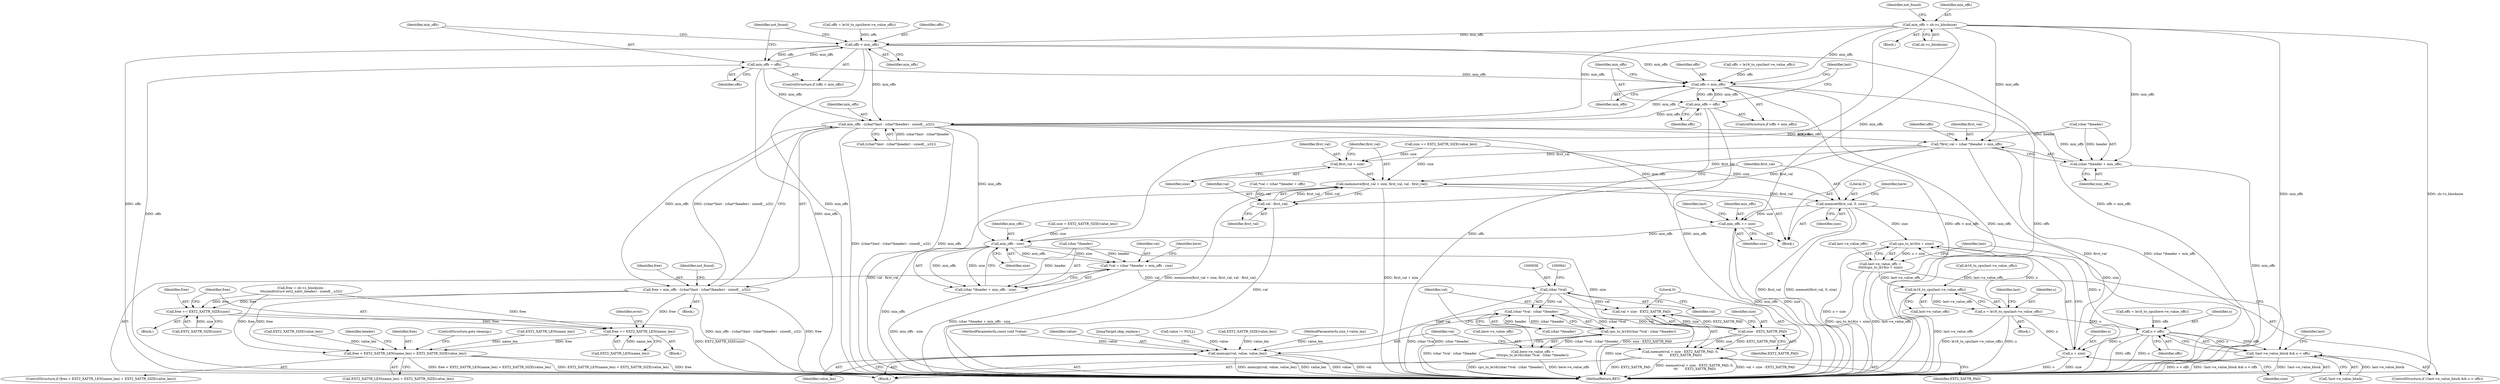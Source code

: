 digraph "0_linux_be0726d33cb8f411945884664924bed3cb8c70ee_10@pointer" {
"1000152" [label="(Call,min_offs = sb->s_blocksize)"];
"1000328" [label="(Call,offs < min_offs)"];
"1000331" [label="(Call,min_offs = offs)"];
"1000408" [label="(Call,offs < min_offs)"];
"1000411" [label="(Call,min_offs = offs)"];
"1000419" [label="(Call,min_offs - ((char*)last - (char*)header) - sizeof(__u32))"];
"1000417" [label="(Call,free = min_offs - ((char*)last - (char*)header) - sizeof(__u32))"];
"1000515" [label="(Call,free += EXT2_XATTR_SIZE(size))"];
"1000519" [label="(Call,free += EXT2_XATTR_LEN(name_len))"];
"1000528" [label="(Call,free < EXT2_XATTR_LEN(name_len) + EXT2_XATTR_SIZE(value_len))"];
"1000752" [label="(Call,*first_val = (char *)header + min_offs)"];
"1000807" [label="(Call,memmove(first_val + size, first_val, val - first_val))"];
"1000815" [label="(Call,memset(first_val, 0, size))"];
"1000824" [label="(Call,min_offs += size)"];
"1000928" [label="(Call,min_offs - size)"];
"1000922" [label="(Call,*val = (char *)header + min_offs - size)"];
"1000937" [label="(Call,(char *)val)"];
"1000936" [label="(Call,(char *)val - (char *)header)"];
"1000935" [label="(Call,cpu_to_le16((char *)val - (char *)header))"];
"1000931" [label="(Call,here->e_value_offs =\n\t\t\t\tcpu_to_le16((char *)val - (char *)header))"];
"1000943" [label="(Call,memset(val + size - EXT2_XATTR_PAD, 0,\n\t\t\t       EXT2_XATTR_PAD))"];
"1000944" [label="(Call,val + size - EXT2_XATTR_PAD)"];
"1000951" [label="(Call,memcpy(val, value, value_len))"];
"1000924" [label="(Call,(char *)header + min_offs - size)"];
"1000946" [label="(Call,size - EXT2_XATTR_PAD)"];
"1000858" [label="(Call,cpu_to_le16(o + size))"];
"1000854" [label="(Call,last->e_value_offs =\n\t\t\t\t\t\tcpu_to_le16(o + size))"];
"1000841" [label="(Call,le16_to_cpu(last->e_value_offs))"];
"1000839" [label="(Call,o = le16_to_cpu(last->e_value_offs))"];
"1000851" [label="(Call,o < offs)"];
"1000846" [label="(Call,!last->e_value_block && o < offs)"];
"1000859" [label="(Call,o + size)"];
"1000808" [label="(Call,first_val + size)"];
"1000812" [label="(Call,val - first_val)"];
"1000754" [label="(Call,(char *)header + min_offs)"];
"1000533" [label="(Call,EXT2_XATTR_SIZE(value_len))"];
"1000754" [label="(Call,(char *)header + min_offs)"];
"1000412" [label="(Identifier,min_offs)"];
"1000849" [label="(Identifier,last)"];
"1000433" [label="(Call,free = sb->s_blocksize -\n\t\t\tsizeof(struct ext2_xattr_header) - sizeof(__u32))"];
"1000515" [label="(Call,free += EXT2_XATTR_SIZE(size))"];
"1000944" [label="(Call,val + size - EXT2_XATTR_PAD)"];
"1000924" [label="(Call,(char *)header + min_offs - size)"];
"1000828" [label="(Identifier,last)"];
"1000936" [label="(Call,(char *)val - (char *)header)"];
"1000415" [label="(Identifier,last)"];
"1000750" [label="(Block,)"];
"1000851" [label="(Call,o < offs)"];
"1000413" [label="(Identifier,offs)"];
"1000489" [label="(Block,)"];
"1000858" [label="(Call,cpu_to_le16(o + size))"];
"1000953" [label="(Identifier,value)"];
"1000847" [label="(Call,!last->e_value_block)"];
"1000530" [label="(Call,EXT2_XATTR_LEN(name_len) + EXT2_XATTR_SIZE(value_len))"];
"1000809" [label="(Identifier,first_val)"];
"1000758" [label="(Identifier,min_offs)"];
"1000861" [label="(Identifier,size)"];
"1000939" [label="(Identifier,val)"];
"1000855" [label="(Call,last->e_value_offs)"];
"1000753" [label="(Identifier,first_val)"];
"1000955" [label="(JumpTarget,skip_replace:)"];
"1000418" [label="(Identifier,free)"];
"1000408" [label="(Call,offs < min_offs)"];
"1000818" [label="(Identifier,size)"];
"1000761" [label="(Identifier,offs)"];
"1000951" [label="(Call,memcpy(val, value, value_len))"];
"1000755" [label="(Call,(char *)header)"];
"1000516" [label="(Identifier,free)"];
"1000410" [label="(Identifier,min_offs)"];
"1000923" [label="(Identifier,val)"];
"1000937" [label="(Call,(char *)val)"];
"1000945" [label="(Identifier,val)"];
"1000925" [label="(Call,(char *)header)"];
"1000950" [label="(Identifier,EXT2_XATTR_PAD)"];
"1000932" [label="(Call,here->e_value_offs)"];
"1000952" [label="(Identifier,val)"];
"1000943" [label="(Call,memset(val + size - EXT2_XATTR_PAD, 0,\n\t\t\t       EXT2_XATTR_PAD))"];
"1000519" [label="(Call,free += EXT2_XATTR_LEN(name_len))"];
"1000922" [label="(Call,*val = (char *)header + min_offs - size)"];
"1000813" [label="(Identifier,val)"];
"1000933" [label="(Identifier,here)"];
"1000520" [label="(Identifier,free)"];
"1000783" [label="(Call,size == EXT2_XATTR_SIZE(value_len))"];
"1000935" [label="(Call,cpu_to_le16((char *)val - (char *)header))"];
"1000767" [label="(Call,*val = (char *)header + offs)"];
"1000903" [label="(Call,value != NULL)"];
"1000853" [label="(Identifier,offs)"];
"1000860" [label="(Identifier,o)"];
"1000821" [label="(Identifier,here)"];
"1000811" [label="(Identifier,first_val)"];
"1000919" [label="(Call,EXT2_XATTR_SIZE(value_len))"];
"1000470" [label="(Block,)"];
"1000814" [label="(Identifier,first_val)"];
"1000808" [label="(Call,first_val + size)"];
"1000854" [label="(Call,last->e_value_offs =\n\t\t\t\t\t\tcpu_to_le16(o + size))"];
"1000841" [label="(Call,le16_to_cpu(last->e_value_offs))"];
"1000840" [label="(Identifier,o)"];
"1000419" [label="(Call,min_offs - ((char*)last - (char*)header) - sizeof(__u32))"];
"1000846" [label="(Call,!last->e_value_block && o < offs)"];
"1000810" [label="(Identifier,size)"];
"1000332" [label="(Identifier,min_offs)"];
"1000931" [label="(Call,here->e_value_offs =\n\t\t\t\tcpu_to_le16((char *)val - (char *)header))"];
"1000537" [label="(Identifier,header)"];
"1000760" [label="(Call,offs = le16_to_cpu(here->e_value_offs))"];
"1000915" [label="(Block,)"];
"1000327" [label="(ControlStructure,if (offs < min_offs))"];
"1000529" [label="(Identifier,free)"];
"1000845" [label="(ControlStructure,if (!last->e_value_block && o < offs))"];
"1000946" [label="(Call,size - EXT2_XATTR_PAD)"];
"1000824" [label="(Call,min_offs += size)"];
"1000130" [label="(MethodParameterIn,size_t value_len)"];
"1000329" [label="(Identifier,offs)"];
"1000825" [label="(Identifier,min_offs)"];
"1000421" [label="(Call,((char*)last - (char*)header) - sizeof(__u32))"];
"1000929" [label="(Identifier,min_offs)"];
"1000842" [label="(Call,last->e_value_offs)"];
"1000930" [label="(Identifier,size)"];
"1000517" [label="(Call,EXT2_XATTR_SIZE(size))"];
"1000403" [label="(Call,le16_to_cpu(last->e_value_offs))"];
"1000159" [label="(Identifier,not_found)"];
"1000450" [label="(Identifier,not_found)"];
"1000328" [label="(Call,offs < min_offs)"];
"1000331" [label="(Call,min_offs = offs)"];
"1000330" [label="(Identifier,min_offs)"];
"1000859" [label="(Call,o + size)"];
"1000928" [label="(Call,min_offs - size)"];
"1000812" [label="(Call,val - first_val)"];
"1000535" [label="(ControlStructure,goto cleanup;)"];
"1000752" [label="(Call,*first_val = (char *)header + min_offs)"];
"1000816" [label="(Identifier,first_val)"];
"1000132" [label="(Block,)"];
"1000154" [label="(Call,sb->s_blocksize)"];
"1000815" [label="(Call,memset(first_val, 0, size))"];
"1000954" [label="(Identifier,value_len)"];
"1000401" [label="(Call,offs = le16_to_cpu(last->e_value_offs))"];
"1000333" [label="(Identifier,offs)"];
"1000527" [label="(ControlStructure,if (free < EXT2_XATTR_LEN(name_len) + EXT2_XATTR_SIZE(value_len)))"];
"1000817" [label="(Literal,0)"];
"1000948" [label="(Identifier,EXT2_XATTR_PAD)"];
"1000417" [label="(Call,free = min_offs - ((char*)last - (char*)header) - sizeof(__u32))"];
"1000807" [label="(Call,memmove(first_val + size, first_val, val - first_val))"];
"1000407" [label="(ControlStructure,if (offs < min_offs))"];
"1000531" [label="(Call,EXT2_XATTR_LEN(name_len))"];
"1000411" [label="(Call,min_offs = offs)"];
"1000839" [label="(Call,o = le16_to_cpu(last->e_value_offs))"];
"1001019" [label="(MethodReturn,RET)"];
"1000917" [label="(Call,size = EXT2_XATTR_SIZE(value_len))"];
"1000949" [label="(Literal,0)"];
"1000214" [label="(Block,)"];
"1000521" [label="(Call,EXT2_XATTR_LEN(name_len))"];
"1000152" [label="(Call,min_offs = sb->s_blocksize)"];
"1000852" [label="(Identifier,o)"];
"1000420" [label="(Identifier,min_offs)"];
"1000153" [label="(Identifier,min_offs)"];
"1000335" [label="(Identifier,not_found)"];
"1000524" [label="(Identifier,error)"];
"1000409" [label="(Identifier,offs)"];
"1000826" [label="(Identifier,size)"];
"1000940" [label="(Call,(char *)header)"];
"1000129" [label="(MethodParameterIn,const void *value)"];
"1000947" [label="(Identifier,size)"];
"1000321" [label="(Call,offs = le16_to_cpu(here->e_value_offs))"];
"1000837" [label="(Block,)"];
"1000856" [label="(Identifier,last)"];
"1000863" [label="(Identifier,last)"];
"1000528" [label="(Call,free < EXT2_XATTR_LEN(name_len) + EXT2_XATTR_SIZE(value_len))"];
"1000152" -> "1000132"  [label="AST: "];
"1000152" -> "1000154"  [label="CFG: "];
"1000153" -> "1000152"  [label="AST: "];
"1000154" -> "1000152"  [label="AST: "];
"1000159" -> "1000152"  [label="CFG: "];
"1000152" -> "1001019"  [label="DDG: min_offs"];
"1000152" -> "1001019"  [label="DDG: sb->s_blocksize"];
"1000152" -> "1000328"  [label="DDG: min_offs"];
"1000152" -> "1000408"  [label="DDG: min_offs"];
"1000152" -> "1000419"  [label="DDG: min_offs"];
"1000152" -> "1000752"  [label="DDG: min_offs"];
"1000152" -> "1000754"  [label="DDG: min_offs"];
"1000152" -> "1000824"  [label="DDG: min_offs"];
"1000152" -> "1000928"  [label="DDG: min_offs"];
"1000328" -> "1000327"  [label="AST: "];
"1000328" -> "1000330"  [label="CFG: "];
"1000329" -> "1000328"  [label="AST: "];
"1000330" -> "1000328"  [label="AST: "];
"1000332" -> "1000328"  [label="CFG: "];
"1000335" -> "1000328"  [label="CFG: "];
"1000328" -> "1001019"  [label="DDG: offs < min_offs"];
"1000328" -> "1001019"  [label="DDG: offs"];
"1000328" -> "1001019"  [label="DDG: min_offs"];
"1000321" -> "1000328"  [label="DDG: offs"];
"1000331" -> "1000328"  [label="DDG: min_offs"];
"1000328" -> "1000331"  [label="DDG: offs"];
"1000328" -> "1000408"  [label="DDG: min_offs"];
"1000328" -> "1000419"  [label="DDG: min_offs"];
"1000331" -> "1000327"  [label="AST: "];
"1000331" -> "1000333"  [label="CFG: "];
"1000332" -> "1000331"  [label="AST: "];
"1000333" -> "1000331"  [label="AST: "];
"1000335" -> "1000331"  [label="CFG: "];
"1000331" -> "1001019"  [label="DDG: offs"];
"1000331" -> "1001019"  [label="DDG: min_offs"];
"1000331" -> "1000408"  [label="DDG: min_offs"];
"1000331" -> "1000419"  [label="DDG: min_offs"];
"1000408" -> "1000407"  [label="AST: "];
"1000408" -> "1000410"  [label="CFG: "];
"1000409" -> "1000408"  [label="AST: "];
"1000410" -> "1000408"  [label="AST: "];
"1000412" -> "1000408"  [label="CFG: "];
"1000415" -> "1000408"  [label="CFG: "];
"1000408" -> "1001019"  [label="DDG: offs"];
"1000408" -> "1001019"  [label="DDG: offs < min_offs"];
"1000408" -> "1001019"  [label="DDG: min_offs"];
"1000401" -> "1000408"  [label="DDG: offs"];
"1000411" -> "1000408"  [label="DDG: min_offs"];
"1000408" -> "1000411"  [label="DDG: offs"];
"1000408" -> "1000419"  [label="DDG: min_offs"];
"1000411" -> "1000407"  [label="AST: "];
"1000411" -> "1000413"  [label="CFG: "];
"1000412" -> "1000411"  [label="AST: "];
"1000413" -> "1000411"  [label="AST: "];
"1000415" -> "1000411"  [label="CFG: "];
"1000411" -> "1001019"  [label="DDG: min_offs"];
"1000411" -> "1001019"  [label="DDG: offs"];
"1000411" -> "1000419"  [label="DDG: min_offs"];
"1000419" -> "1000417"  [label="AST: "];
"1000419" -> "1000421"  [label="CFG: "];
"1000420" -> "1000419"  [label="AST: "];
"1000421" -> "1000419"  [label="AST: "];
"1000417" -> "1000419"  [label="CFG: "];
"1000419" -> "1001019"  [label="DDG: min_offs"];
"1000419" -> "1001019"  [label="DDG: ((char*)last - (char*)header) - sizeof(__u32)"];
"1000419" -> "1000417"  [label="DDG: min_offs"];
"1000419" -> "1000417"  [label="DDG: ((char*)last - (char*)header) - sizeof(__u32)"];
"1000421" -> "1000419"  [label="DDG: (char*)last - (char*)header"];
"1000419" -> "1000752"  [label="DDG: min_offs"];
"1000419" -> "1000754"  [label="DDG: min_offs"];
"1000419" -> "1000824"  [label="DDG: min_offs"];
"1000419" -> "1000928"  [label="DDG: min_offs"];
"1000417" -> "1000214"  [label="AST: "];
"1000418" -> "1000417"  [label="AST: "];
"1000450" -> "1000417"  [label="CFG: "];
"1000417" -> "1001019"  [label="DDG: free"];
"1000417" -> "1001019"  [label="DDG: min_offs - ((char*)last - (char*)header) - sizeof(__u32)"];
"1000417" -> "1000515"  [label="DDG: free"];
"1000417" -> "1000519"  [label="DDG: free"];
"1000417" -> "1000528"  [label="DDG: free"];
"1000515" -> "1000489"  [label="AST: "];
"1000515" -> "1000517"  [label="CFG: "];
"1000516" -> "1000515"  [label="AST: "];
"1000517" -> "1000515"  [label="AST: "];
"1000520" -> "1000515"  [label="CFG: "];
"1000515" -> "1001019"  [label="DDG: EXT2_XATTR_SIZE(size)"];
"1000517" -> "1000515"  [label="DDG: size"];
"1000433" -> "1000515"  [label="DDG: free"];
"1000515" -> "1000519"  [label="DDG: free"];
"1000519" -> "1000470"  [label="AST: "];
"1000519" -> "1000521"  [label="CFG: "];
"1000520" -> "1000519"  [label="AST: "];
"1000521" -> "1000519"  [label="AST: "];
"1000524" -> "1000519"  [label="CFG: "];
"1000521" -> "1000519"  [label="DDG: name_len"];
"1000433" -> "1000519"  [label="DDG: free"];
"1000519" -> "1000528"  [label="DDG: free"];
"1000528" -> "1000527"  [label="AST: "];
"1000528" -> "1000530"  [label="CFG: "];
"1000529" -> "1000528"  [label="AST: "];
"1000530" -> "1000528"  [label="AST: "];
"1000535" -> "1000528"  [label="CFG: "];
"1000537" -> "1000528"  [label="CFG: "];
"1000528" -> "1001019"  [label="DDG: free < EXT2_XATTR_LEN(name_len) + EXT2_XATTR_SIZE(value_len)"];
"1000528" -> "1001019"  [label="DDG: EXT2_XATTR_LEN(name_len) + EXT2_XATTR_SIZE(value_len)"];
"1000528" -> "1001019"  [label="DDG: free"];
"1000433" -> "1000528"  [label="DDG: free"];
"1000531" -> "1000528"  [label="DDG: name_len"];
"1000533" -> "1000528"  [label="DDG: value_len"];
"1000752" -> "1000750"  [label="AST: "];
"1000752" -> "1000754"  [label="CFG: "];
"1000753" -> "1000752"  [label="AST: "];
"1000754" -> "1000752"  [label="AST: "];
"1000761" -> "1000752"  [label="CFG: "];
"1000752" -> "1001019"  [label="DDG: (char *)header + min_offs"];
"1000752" -> "1001019"  [label="DDG: first_val"];
"1000755" -> "1000752"  [label="DDG: header"];
"1000752" -> "1000807"  [label="DDG: first_val"];
"1000752" -> "1000808"  [label="DDG: first_val"];
"1000752" -> "1000812"  [label="DDG: first_val"];
"1000807" -> "1000750"  [label="AST: "];
"1000807" -> "1000812"  [label="CFG: "];
"1000808" -> "1000807"  [label="AST: "];
"1000811" -> "1000807"  [label="AST: "];
"1000812" -> "1000807"  [label="AST: "];
"1000816" -> "1000807"  [label="CFG: "];
"1000807" -> "1001019"  [label="DDG: memmove(first_val + size, first_val, val - first_val)"];
"1000807" -> "1001019"  [label="DDG: first_val + size"];
"1000807" -> "1001019"  [label="DDG: val - first_val"];
"1000783" -> "1000807"  [label="DDG: size"];
"1000812" -> "1000807"  [label="DDG: first_val"];
"1000812" -> "1000807"  [label="DDG: val"];
"1000807" -> "1000815"  [label="DDG: first_val"];
"1000815" -> "1000750"  [label="AST: "];
"1000815" -> "1000818"  [label="CFG: "];
"1000816" -> "1000815"  [label="AST: "];
"1000817" -> "1000815"  [label="AST: "];
"1000818" -> "1000815"  [label="AST: "];
"1000821" -> "1000815"  [label="CFG: "];
"1000815" -> "1001019"  [label="DDG: first_val"];
"1000815" -> "1001019"  [label="DDG: memset(first_val, 0, size)"];
"1000783" -> "1000815"  [label="DDG: size"];
"1000815" -> "1000824"  [label="DDG: size"];
"1000815" -> "1000858"  [label="DDG: size"];
"1000815" -> "1000859"  [label="DDG: size"];
"1000824" -> "1000750"  [label="AST: "];
"1000824" -> "1000826"  [label="CFG: "];
"1000825" -> "1000824"  [label="AST: "];
"1000826" -> "1000824"  [label="AST: "];
"1000828" -> "1000824"  [label="CFG: "];
"1000824" -> "1001019"  [label="DDG: size"];
"1000824" -> "1001019"  [label="DDG: min_offs"];
"1000824" -> "1000928"  [label="DDG: min_offs"];
"1000928" -> "1000924"  [label="AST: "];
"1000928" -> "1000930"  [label="CFG: "];
"1000929" -> "1000928"  [label="AST: "];
"1000930" -> "1000928"  [label="AST: "];
"1000924" -> "1000928"  [label="CFG: "];
"1000928" -> "1001019"  [label="DDG: min_offs"];
"1000928" -> "1000922"  [label="DDG: min_offs"];
"1000928" -> "1000922"  [label="DDG: size"];
"1000928" -> "1000924"  [label="DDG: min_offs"];
"1000928" -> "1000924"  [label="DDG: size"];
"1000917" -> "1000928"  [label="DDG: size"];
"1000928" -> "1000946"  [label="DDG: size"];
"1000922" -> "1000915"  [label="AST: "];
"1000922" -> "1000924"  [label="CFG: "];
"1000923" -> "1000922"  [label="AST: "];
"1000924" -> "1000922"  [label="AST: "];
"1000933" -> "1000922"  [label="CFG: "];
"1000922" -> "1001019"  [label="DDG: (char *)header + min_offs - size"];
"1000925" -> "1000922"  [label="DDG: header"];
"1000922" -> "1000937"  [label="DDG: val"];
"1000937" -> "1000936"  [label="AST: "];
"1000937" -> "1000939"  [label="CFG: "];
"1000938" -> "1000937"  [label="AST: "];
"1000939" -> "1000937"  [label="AST: "];
"1000941" -> "1000937"  [label="CFG: "];
"1000937" -> "1000936"  [label="DDG: val"];
"1000937" -> "1000943"  [label="DDG: val"];
"1000937" -> "1000944"  [label="DDG: val"];
"1000937" -> "1000951"  [label="DDG: val"];
"1000936" -> "1000935"  [label="AST: "];
"1000936" -> "1000940"  [label="CFG: "];
"1000940" -> "1000936"  [label="AST: "];
"1000935" -> "1000936"  [label="CFG: "];
"1000936" -> "1001019"  [label="DDG: (char *)val"];
"1000936" -> "1001019"  [label="DDG: (char *)header"];
"1000936" -> "1000935"  [label="DDG: (char *)val"];
"1000936" -> "1000935"  [label="DDG: (char *)header"];
"1000940" -> "1000936"  [label="DDG: header"];
"1000935" -> "1000931"  [label="AST: "];
"1000931" -> "1000935"  [label="CFG: "];
"1000935" -> "1001019"  [label="DDG: (char *)val - (char *)header"];
"1000935" -> "1000931"  [label="DDG: (char *)val - (char *)header"];
"1000931" -> "1000915"  [label="AST: "];
"1000932" -> "1000931"  [label="AST: "];
"1000945" -> "1000931"  [label="CFG: "];
"1000931" -> "1001019"  [label="DDG: cpu_to_le16((char *)val - (char *)header)"];
"1000931" -> "1001019"  [label="DDG: here->e_value_offs"];
"1000943" -> "1000915"  [label="AST: "];
"1000943" -> "1000950"  [label="CFG: "];
"1000944" -> "1000943"  [label="AST: "];
"1000949" -> "1000943"  [label="AST: "];
"1000950" -> "1000943"  [label="AST: "];
"1000952" -> "1000943"  [label="CFG: "];
"1000943" -> "1001019"  [label="DDG: EXT2_XATTR_PAD"];
"1000943" -> "1001019"  [label="DDG: memset(val + size - EXT2_XATTR_PAD, 0,\n\t\t\t       EXT2_XATTR_PAD)"];
"1000943" -> "1001019"  [label="DDG: val + size - EXT2_XATTR_PAD"];
"1000946" -> "1000943"  [label="DDG: size"];
"1000946" -> "1000943"  [label="DDG: EXT2_XATTR_PAD"];
"1000944" -> "1000946"  [label="CFG: "];
"1000945" -> "1000944"  [label="AST: "];
"1000946" -> "1000944"  [label="AST: "];
"1000949" -> "1000944"  [label="CFG: "];
"1000944" -> "1001019"  [label="DDG: size - EXT2_XATTR_PAD"];
"1000946" -> "1000944"  [label="DDG: size"];
"1000946" -> "1000944"  [label="DDG: EXT2_XATTR_PAD"];
"1000951" -> "1000915"  [label="AST: "];
"1000951" -> "1000954"  [label="CFG: "];
"1000952" -> "1000951"  [label="AST: "];
"1000953" -> "1000951"  [label="AST: "];
"1000954" -> "1000951"  [label="AST: "];
"1000955" -> "1000951"  [label="CFG: "];
"1000951" -> "1001019"  [label="DDG: value"];
"1000951" -> "1001019"  [label="DDG: val"];
"1000951" -> "1001019"  [label="DDG: memcpy(val, value, value_len)"];
"1000951" -> "1001019"  [label="DDG: value_len"];
"1000903" -> "1000951"  [label="DDG: value"];
"1000129" -> "1000951"  [label="DDG: value"];
"1000919" -> "1000951"  [label="DDG: value_len"];
"1000130" -> "1000951"  [label="DDG: value_len"];
"1000925" -> "1000924"  [label="AST: "];
"1000924" -> "1001019"  [label="DDG: min_offs - size"];
"1000925" -> "1000924"  [label="DDG: header"];
"1000946" -> "1000948"  [label="CFG: "];
"1000947" -> "1000946"  [label="AST: "];
"1000948" -> "1000946"  [label="AST: "];
"1000946" -> "1001019"  [label="DDG: size"];
"1000858" -> "1000854"  [label="AST: "];
"1000858" -> "1000859"  [label="CFG: "];
"1000859" -> "1000858"  [label="AST: "];
"1000854" -> "1000858"  [label="CFG: "];
"1000858" -> "1001019"  [label="DDG: o + size"];
"1000858" -> "1000854"  [label="DDG: o + size"];
"1000851" -> "1000858"  [label="DDG: o"];
"1000839" -> "1000858"  [label="DDG: o"];
"1000854" -> "1000845"  [label="AST: "];
"1000855" -> "1000854"  [label="AST: "];
"1000863" -> "1000854"  [label="CFG: "];
"1000854" -> "1001019"  [label="DDG: cpu_to_le16(o + size)"];
"1000854" -> "1001019"  [label="DDG: last->e_value_offs"];
"1000854" -> "1000841"  [label="DDG: last->e_value_offs"];
"1000841" -> "1000839"  [label="AST: "];
"1000841" -> "1000842"  [label="CFG: "];
"1000842" -> "1000841"  [label="AST: "];
"1000839" -> "1000841"  [label="CFG: "];
"1000841" -> "1001019"  [label="DDG: last->e_value_offs"];
"1000841" -> "1000839"  [label="DDG: last->e_value_offs"];
"1000403" -> "1000841"  [label="DDG: last->e_value_offs"];
"1000839" -> "1000837"  [label="AST: "];
"1000840" -> "1000839"  [label="AST: "];
"1000849" -> "1000839"  [label="CFG: "];
"1000839" -> "1001019"  [label="DDG: o"];
"1000839" -> "1001019"  [label="DDG: le16_to_cpu(last->e_value_offs)"];
"1000839" -> "1000851"  [label="DDG: o"];
"1000839" -> "1000859"  [label="DDG: o"];
"1000851" -> "1000846"  [label="AST: "];
"1000851" -> "1000853"  [label="CFG: "];
"1000852" -> "1000851"  [label="AST: "];
"1000853" -> "1000851"  [label="AST: "];
"1000846" -> "1000851"  [label="CFG: "];
"1000851" -> "1001019"  [label="DDG: offs"];
"1000851" -> "1001019"  [label="DDG: o"];
"1000851" -> "1000846"  [label="DDG: o"];
"1000851" -> "1000846"  [label="DDG: offs"];
"1000760" -> "1000851"  [label="DDG: offs"];
"1000851" -> "1000859"  [label="DDG: o"];
"1000846" -> "1000845"  [label="AST: "];
"1000846" -> "1000847"  [label="CFG: "];
"1000847" -> "1000846"  [label="AST: "];
"1000856" -> "1000846"  [label="CFG: "];
"1000863" -> "1000846"  [label="CFG: "];
"1000846" -> "1001019"  [label="DDG: o < offs"];
"1000846" -> "1001019"  [label="DDG: !last->e_value_block && o < offs"];
"1000846" -> "1001019"  [label="DDG: !last->e_value_block"];
"1000847" -> "1000846"  [label="DDG: last->e_value_block"];
"1000859" -> "1000861"  [label="CFG: "];
"1000860" -> "1000859"  [label="AST: "];
"1000861" -> "1000859"  [label="AST: "];
"1000859" -> "1001019"  [label="DDG: o"];
"1000859" -> "1001019"  [label="DDG: size"];
"1000808" -> "1000810"  [label="CFG: "];
"1000809" -> "1000808"  [label="AST: "];
"1000810" -> "1000808"  [label="AST: "];
"1000811" -> "1000808"  [label="CFG: "];
"1000783" -> "1000808"  [label="DDG: size"];
"1000812" -> "1000814"  [label="CFG: "];
"1000813" -> "1000812"  [label="AST: "];
"1000814" -> "1000812"  [label="AST: "];
"1000812" -> "1001019"  [label="DDG: val"];
"1000767" -> "1000812"  [label="DDG: val"];
"1000754" -> "1000758"  [label="CFG: "];
"1000755" -> "1000754"  [label="AST: "];
"1000758" -> "1000754"  [label="AST: "];
"1000754" -> "1001019"  [label="DDG: min_offs"];
"1000755" -> "1000754"  [label="DDG: header"];
}
